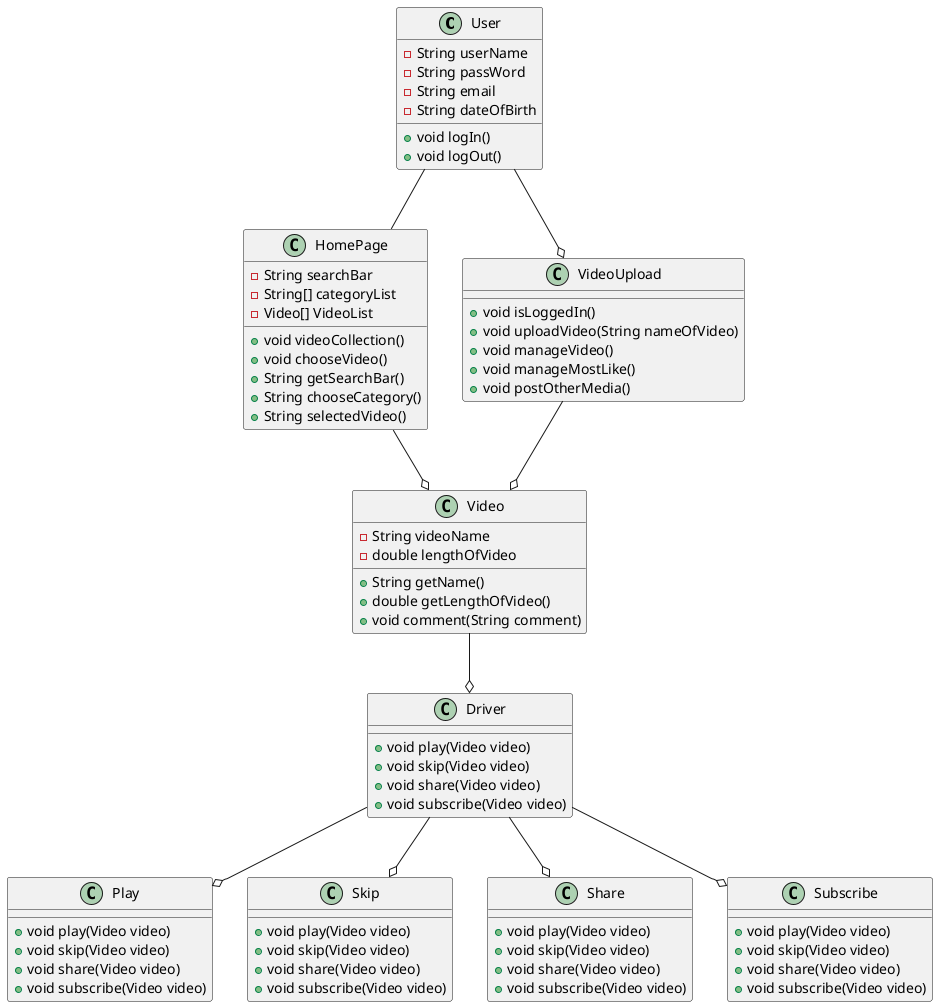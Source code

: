 @startuml

class User{
    -String userName
    -String passWord
    -String email
    -String dateOfBirth
    +void logIn()
    +void logOut()
}

class HomePage{
    -String searchBar
    -String[] categoryList
    -Video[] VideoList
    +void videoCollection()
    +void chooseVideo()
    +String getSearchBar()
    +String chooseCategory()
    +String selectedVideo()
}

class VideoUpload{
    +void isLoggedIn()
    +void uploadVideo(String nameOfVideo)
    +void manageVideo()
    +void manageMostLike()
    +void postOtherMedia()
}

class Video{
    -String videoName
    -double lengthOfVideo
    +String getName()
    +double getLengthOfVideo()
    +void comment(String comment)
}


class Driver{
    +void play(Video video)
    +void skip(Video video)
    +void share(Video video)
    +void subscribe(Video video)
}

class Play{
    +void play(Video video)
    +void skip(Video video)
    +void share(Video video)
    +void subscribe(Video video)
}

class Skip{
    +void play(Video video)
    +void skip(Video video)
    +void share(Video video)
    +void subscribe(Video video)
}

class Share{
    +void play(Video video)
    +void skip(Video video)
    +void share(Video video)
    +void subscribe(Video video)
}
class Subscribe{
    +void play(Video video)
    +void skip(Video video)
    +void share(Video video)
    +void subscribe(Video video)
}
Driver --o Play
Driver --o Skip
Driver --o Share
Driver --o Subscribe

Video --o Driver

VideoUpload --o Video
HomePage --o Video

User --o VideoUpload
User -- HomePage

@enduml
